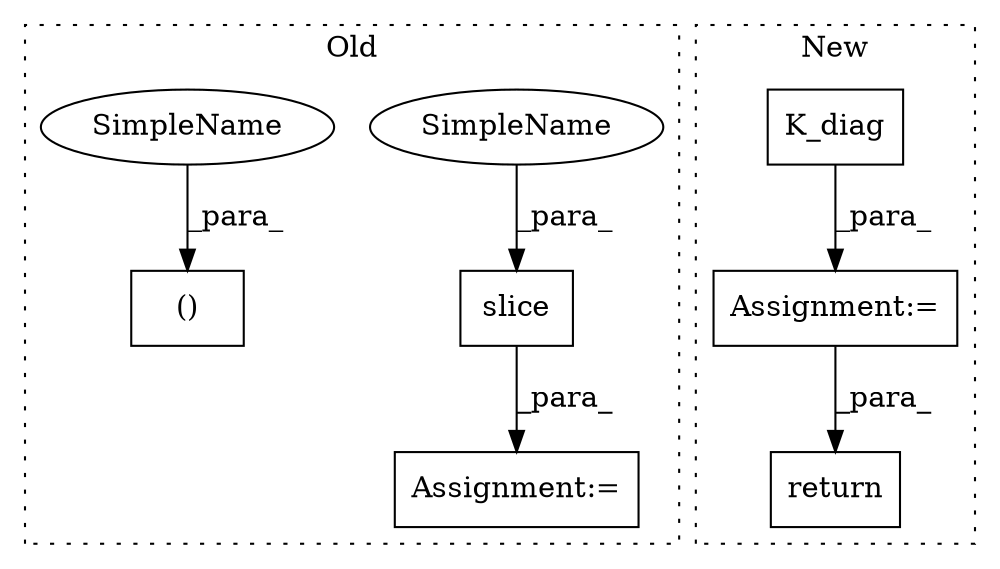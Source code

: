 digraph G {
subgraph cluster0 {
1 [label="()" a="106" s="2696" l="15" shape="box"];
3 [label="slice" a="32" s="2718,2730" l="6,1" shape="box"];
5 [label="Assignment:=" a="7" s="2711" l="2" shape="box"];
7 [label="SimpleName" a="42" s="2724" l="1" shape="ellipse"];
8 [label="SimpleName" a="42" s="2696" l="1" shape="ellipse"];
label = "Old";
style="dotted";
}
subgraph cluster1 {
2 [label="K_diag" a="32" s="4383,4391" l="7,1" shape="box"];
4 [label="Assignment:=" a="7" s="4352" l="1" shape="box"];
6 [label="return" a="41" s="4557" l="7" shape="box"];
label = "New";
style="dotted";
}
2 -> 4 [label="_para_"];
3 -> 5 [label="_para_"];
4 -> 6 [label="_para_"];
7 -> 3 [label="_para_"];
8 -> 1 [label="_para_"];
}